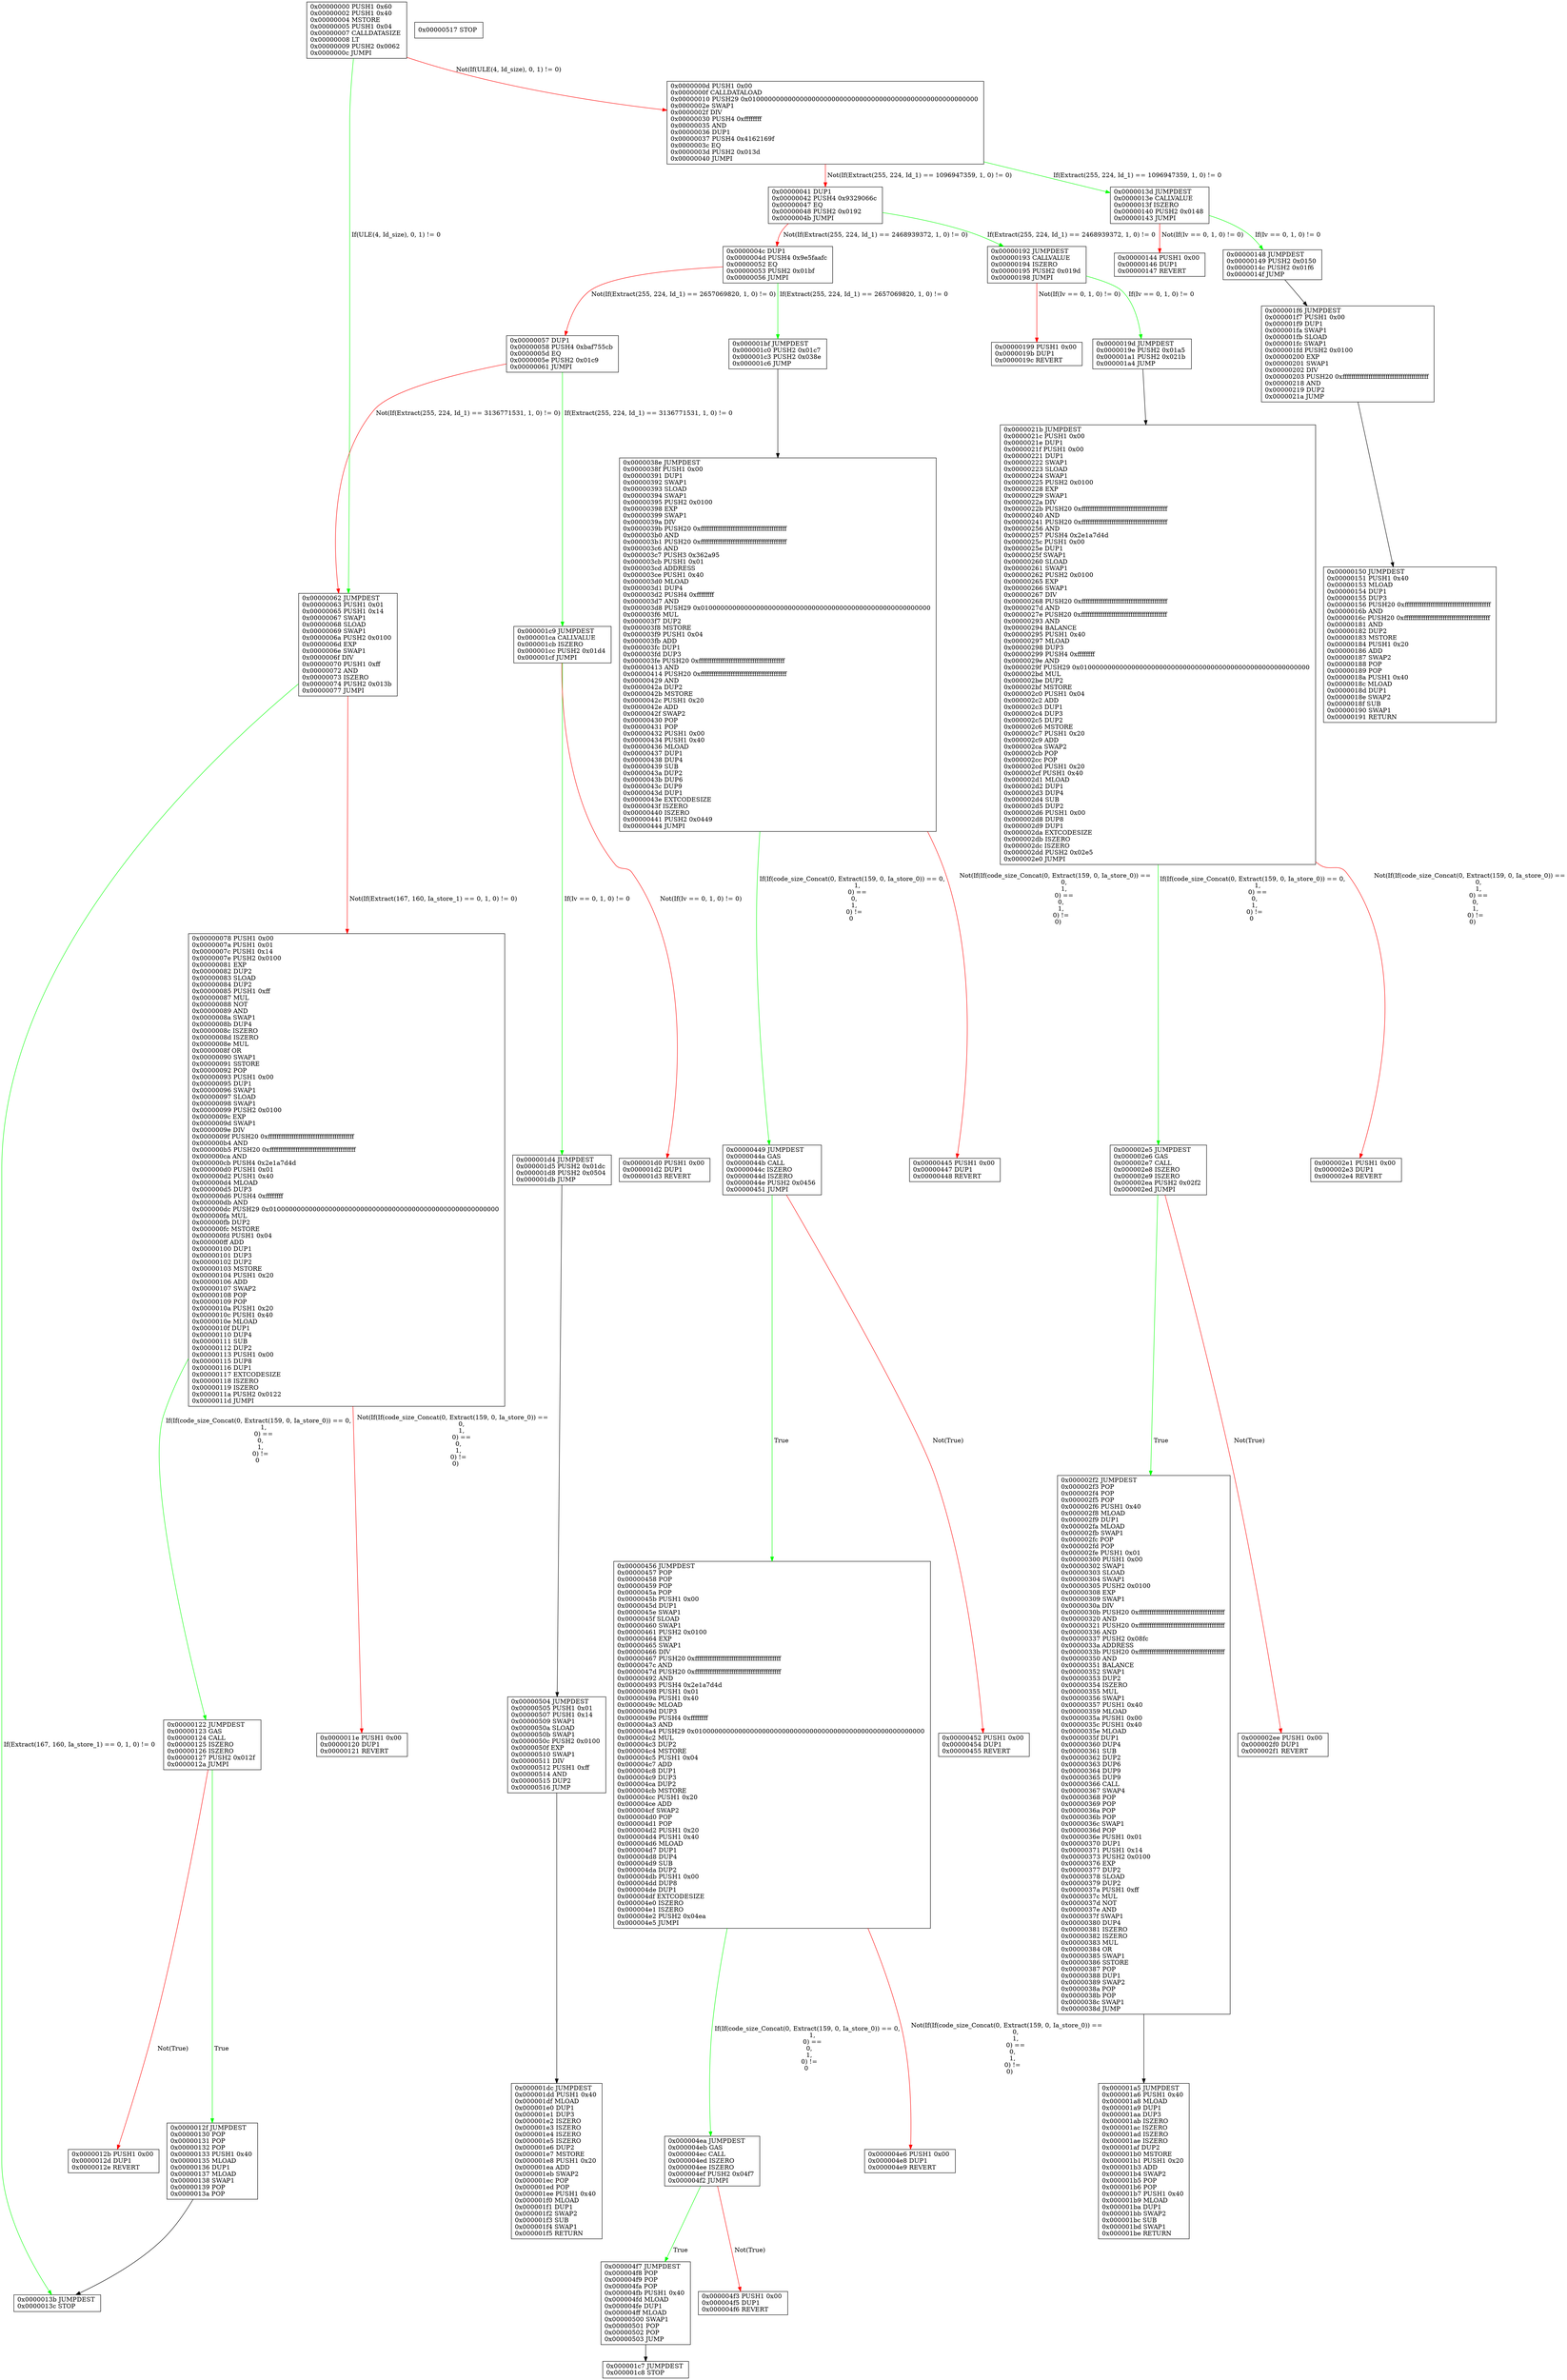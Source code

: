 digraph osiris_cfg {
rankdir = TB;
size = "240"
graph[fontname = Courier, fontsize = 14.0, labeljust = l, nojustify = true];node[shape = record];
"0x0"[label="0x00000000 PUSH1 0x60 \l0x00000002 PUSH1 0x40 \l0x00000004 MSTORE \l0x00000005 PUSH1 0x04 \l0x00000007 CALLDATASIZE \l0x00000008 LT \l0x00000009 PUSH2 0x0062 \l0x0000000c JUMPI \l"];
"0x0" -> "0x62" [color="green" label=" If(ULE(4, Id_size), 0, 1) != 0"];
"0x0" -> "0xd" [color="red" label=" Not(If(ULE(4, Id_size), 0, 1) != 0)"];
"0xd"[label="0x0000000d PUSH1 0x00 \l0x0000000f CALLDATALOAD \l0x00000010 PUSH29 0x0100000000000000000000000000000000000000000000000000000000 \l0x0000002e SWAP1 \l0x0000002f DIV \l0x00000030 PUSH4 0xffffffff \l0x00000035 AND \l0x00000036 DUP1 \l0x00000037 PUSH4 0x4162169f \l0x0000003c EQ \l0x0000003d PUSH2 0x013d \l0x00000040 JUMPI \l"];
"0xd" -> "0x13d" [color="green" label=" If(Extract(255, 224, Id_1) == 1096947359, 1, 0) != 0"];
"0xd" -> "0x41" [color="red" label=" Not(If(Extract(255, 224, Id_1) == 1096947359, 1, 0) != 0)"];
"0x41"[label="0x00000041 DUP1 \l0x00000042 PUSH4 0x9329066c \l0x00000047 EQ \l0x00000048 PUSH2 0x0192 \l0x0000004b JUMPI \l"];
"0x41" -> "0x192" [color="green" label=" If(Extract(255, 224, Id_1) == 2468939372, 1, 0) != 0"];
"0x41" -> "0x4c" [color="red" label=" Not(If(Extract(255, 224, Id_1) == 2468939372, 1, 0) != 0)"];
"0x4c"[label="0x0000004c DUP1 \l0x0000004d PUSH4 0x9e5faafc \l0x00000052 EQ \l0x00000053 PUSH2 0x01bf \l0x00000056 JUMPI \l"];
"0x4c" -> "0x1bf" [color="green" label=" If(Extract(255, 224, Id_1) == 2657069820, 1, 0) != 0"];
"0x4c" -> "0x57" [color="red" label=" Not(If(Extract(255, 224, Id_1) == 2657069820, 1, 0) != 0)"];
"0x57"[label="0x00000057 DUP1 \l0x00000058 PUSH4 0xbaf755cb \l0x0000005d EQ \l0x0000005e PUSH2 0x01c9 \l0x00000061 JUMPI \l"];
"0x57" -> "0x1c9" [color="green" label=" If(Extract(255, 224, Id_1) == 3136771531, 1, 0) != 0"];
"0x57" -> "0x62" [color="red" label=" Not(If(Extract(255, 224, Id_1) == 3136771531, 1, 0) != 0)"];
"0x62"[label="0x00000062 JUMPDEST \l0x00000063 PUSH1 0x01 \l0x00000065 PUSH1 0x14 \l0x00000067 SWAP1 \l0x00000068 SLOAD \l0x00000069 SWAP1 \l0x0000006a PUSH2 0x0100 \l0x0000006d EXP \l0x0000006e SWAP1 \l0x0000006f DIV \l0x00000070 PUSH1 0xff \l0x00000072 AND \l0x00000073 ISZERO \l0x00000074 PUSH2 0x013b \l0x00000077 JUMPI \l"];
"0x62" -> "0x13b" [color="green" label=" If(Extract(167, 160, Ia_store_1) == 0, 1, 0) != 0"];
"0x62" -> "0x78" [color="red" label=" Not(If(Extract(167, 160, Ia_store_1) == 0, 1, 0) != 0)"];
"0x78"[label="0x00000078 PUSH1 0x00 \l0x0000007a PUSH1 0x01 \l0x0000007c PUSH1 0x14 \l0x0000007e PUSH2 0x0100 \l0x00000081 EXP \l0x00000082 DUP2 \l0x00000083 SLOAD \l0x00000084 DUP2 \l0x00000085 PUSH1 0xff \l0x00000087 MUL \l0x00000088 NOT \l0x00000089 AND \l0x0000008a SWAP1 \l0x0000008b DUP4 \l0x0000008c ISZERO \l0x0000008d ISZERO \l0x0000008e MUL \l0x0000008f OR \l0x00000090 SWAP1 \l0x00000091 SSTORE \l0x00000092 POP \l0x00000093 PUSH1 0x00 \l0x00000095 DUP1 \l0x00000096 SWAP1 \l0x00000097 SLOAD \l0x00000098 SWAP1 \l0x00000099 PUSH2 0x0100 \l0x0000009c EXP \l0x0000009d SWAP1 \l0x0000009e DIV \l0x0000009f PUSH20 0xffffffffffffffffffffffffffffffffffffffff \l0x000000b4 AND \l0x000000b5 PUSH20 0xffffffffffffffffffffffffffffffffffffffff \l0x000000ca AND \l0x000000cb PUSH4 0x2e1a7d4d \l0x000000d0 PUSH1 0x01 \l0x000000d2 PUSH1 0x40 \l0x000000d4 MLOAD \l0x000000d5 DUP3 \l0x000000d6 PUSH4 0xffffffff \l0x000000db AND \l0x000000dc PUSH29 0x0100000000000000000000000000000000000000000000000000000000 \l0x000000fa MUL \l0x000000fb DUP2 \l0x000000fc MSTORE \l0x000000fd PUSH1 0x04 \l0x000000ff ADD \l0x00000100 DUP1 \l0x00000101 DUP3 \l0x00000102 DUP2 \l0x00000103 MSTORE \l0x00000104 PUSH1 0x20 \l0x00000106 ADD \l0x00000107 SWAP2 \l0x00000108 POP \l0x00000109 POP \l0x0000010a PUSH1 0x20 \l0x0000010c PUSH1 0x40 \l0x0000010e MLOAD \l0x0000010f DUP1 \l0x00000110 DUP4 \l0x00000111 SUB \l0x00000112 DUP2 \l0x00000113 PUSH1 0x00 \l0x00000115 DUP8 \l0x00000116 DUP1 \l0x00000117 EXTCODESIZE \l0x00000118 ISZERO \l0x00000119 ISZERO \l0x0000011a PUSH2 0x0122 \l0x0000011d JUMPI \l"];
"0x78" -> "0x122" [color="green" label=" If(If(code_size_Concat(0, Extract(159, 0, Ia_store_0)) == 0,
      1,
      0) ==
   0,
   1,
   0) !=
0"];
"0x78" -> "0x11e" [color="red" label=" Not(If(If(code_size_Concat(0, Extract(159, 0, Ia_store_0)) ==
          0,
          1,
          0) ==
       0,
       1,
       0) !=
    0)"];
"0x11e"[label="0x0000011e PUSH1 0x00 \l0x00000120 DUP1 \l0x00000121 REVERT \l"];
"0x122"[label="0x00000122 JUMPDEST \l0x00000123 GAS \l0x00000124 CALL \l0x00000125 ISZERO \l0x00000126 ISZERO \l0x00000127 PUSH2 0x012f \l0x0000012a JUMPI \l"];
"0x122" -> "0x12f" [color="green" label=" True"];
"0x122" -> "0x12b" [color="red" label=" Not(True)"];
"0x12b"[label="0x0000012b PUSH1 0x00 \l0x0000012d DUP1 \l0x0000012e REVERT \l"];
"0x12f"[label="0x0000012f JUMPDEST \l0x00000130 POP \l0x00000131 POP \l0x00000132 POP \l0x00000133 PUSH1 0x40 \l0x00000135 MLOAD \l0x00000136 DUP1 \l0x00000137 MLOAD \l0x00000138 SWAP1 \l0x00000139 POP \l0x0000013a POP \l"];
"0x12f" -> "0x13b" [color="black"];
"0x13b"[label="0x0000013b JUMPDEST \l0x0000013c STOP \l"];
"0x13d"[label="0x0000013d JUMPDEST \l0x0000013e CALLVALUE \l0x0000013f ISZERO \l0x00000140 PUSH2 0x0148 \l0x00000143 JUMPI \l"];
"0x13d" -> "0x148" [color="green" label=" If(Iv == 0, 1, 0) != 0"];
"0x13d" -> "0x144" [color="red" label=" Not(If(Iv == 0, 1, 0) != 0)"];
"0x144"[label="0x00000144 PUSH1 0x00 \l0x00000146 DUP1 \l0x00000147 REVERT \l"];
"0x148"[label="0x00000148 JUMPDEST \l0x00000149 PUSH2 0x0150 \l0x0000014c PUSH2 0x01f6 \l0x0000014f JUMP \l"];
"0x148" -> "0x1f6" [color="black"];
"0x150"[label="0x00000150 JUMPDEST \l0x00000151 PUSH1 0x40 \l0x00000153 MLOAD \l0x00000154 DUP1 \l0x00000155 DUP3 \l0x00000156 PUSH20 0xffffffffffffffffffffffffffffffffffffffff \l0x0000016b AND \l0x0000016c PUSH20 0xffffffffffffffffffffffffffffffffffffffff \l0x00000181 AND \l0x00000182 DUP2 \l0x00000183 MSTORE \l0x00000184 PUSH1 0x20 \l0x00000186 ADD \l0x00000187 SWAP2 \l0x00000188 POP \l0x00000189 POP \l0x0000018a PUSH1 0x40 \l0x0000018c MLOAD \l0x0000018d DUP1 \l0x0000018e SWAP2 \l0x0000018f SUB \l0x00000190 SWAP1 \l0x00000191 RETURN \l"];
"0x192"[label="0x00000192 JUMPDEST \l0x00000193 CALLVALUE \l0x00000194 ISZERO \l0x00000195 PUSH2 0x019d \l0x00000198 JUMPI \l"];
"0x192" -> "0x19d" [color="green" label=" If(Iv == 0, 1, 0) != 0"];
"0x192" -> "0x199" [color="red" label=" Not(If(Iv == 0, 1, 0) != 0)"];
"0x199"[label="0x00000199 PUSH1 0x00 \l0x0000019b DUP1 \l0x0000019c REVERT \l"];
"0x19d"[label="0x0000019d JUMPDEST \l0x0000019e PUSH2 0x01a5 \l0x000001a1 PUSH2 0x021b \l0x000001a4 JUMP \l"];
"0x19d" -> "0x21b" [color="black"];
"0x1a5"[label="0x000001a5 JUMPDEST \l0x000001a6 PUSH1 0x40 \l0x000001a8 MLOAD \l0x000001a9 DUP1 \l0x000001aa DUP3 \l0x000001ab ISZERO \l0x000001ac ISZERO \l0x000001ad ISZERO \l0x000001ae ISZERO \l0x000001af DUP2 \l0x000001b0 MSTORE \l0x000001b1 PUSH1 0x20 \l0x000001b3 ADD \l0x000001b4 SWAP2 \l0x000001b5 POP \l0x000001b6 POP \l0x000001b7 PUSH1 0x40 \l0x000001b9 MLOAD \l0x000001ba DUP1 \l0x000001bb SWAP2 \l0x000001bc SUB \l0x000001bd SWAP1 \l0x000001be RETURN \l"];
"0x1bf"[label="0x000001bf JUMPDEST \l0x000001c0 PUSH2 0x01c7 \l0x000001c3 PUSH2 0x038e \l0x000001c6 JUMP \l"];
"0x1bf" -> "0x38e" [color="black"];
"0x1c7"[label="0x000001c7 JUMPDEST \l0x000001c8 STOP \l"];
"0x1c9"[label="0x000001c9 JUMPDEST \l0x000001ca CALLVALUE \l0x000001cb ISZERO \l0x000001cc PUSH2 0x01d4 \l0x000001cf JUMPI \l"];
"0x1c9" -> "0x1d4" [color="green" label=" If(Iv == 0, 1, 0) != 0"];
"0x1c9" -> "0x1d0" [color="red" label=" Not(If(Iv == 0, 1, 0) != 0)"];
"0x1d0"[label="0x000001d0 PUSH1 0x00 \l0x000001d2 DUP1 \l0x000001d3 REVERT \l"];
"0x1d4"[label="0x000001d4 JUMPDEST \l0x000001d5 PUSH2 0x01dc \l0x000001d8 PUSH2 0x0504 \l0x000001db JUMP \l"];
"0x1d4" -> "0x504" [color="black"];
"0x1dc"[label="0x000001dc JUMPDEST \l0x000001dd PUSH1 0x40 \l0x000001df MLOAD \l0x000001e0 DUP1 \l0x000001e1 DUP3 \l0x000001e2 ISZERO \l0x000001e3 ISZERO \l0x000001e4 ISZERO \l0x000001e5 ISZERO \l0x000001e6 DUP2 \l0x000001e7 MSTORE \l0x000001e8 PUSH1 0x20 \l0x000001ea ADD \l0x000001eb SWAP2 \l0x000001ec POP \l0x000001ed POP \l0x000001ee PUSH1 0x40 \l0x000001f0 MLOAD \l0x000001f1 DUP1 \l0x000001f2 SWAP2 \l0x000001f3 SUB \l0x000001f4 SWAP1 \l0x000001f5 RETURN \l"];
"0x1f6"[label="0x000001f6 JUMPDEST \l0x000001f7 PUSH1 0x00 \l0x000001f9 DUP1 \l0x000001fa SWAP1 \l0x000001fb SLOAD \l0x000001fc SWAP1 \l0x000001fd PUSH2 0x0100 \l0x00000200 EXP \l0x00000201 SWAP1 \l0x00000202 DIV \l0x00000203 PUSH20 0xffffffffffffffffffffffffffffffffffffffff \l0x00000218 AND \l0x00000219 DUP2 \l0x0000021a JUMP \l"];
"0x1f6" -> "0x150" [color="black"];
"0x21b"[label="0x0000021b JUMPDEST \l0x0000021c PUSH1 0x00 \l0x0000021e DUP1 \l0x0000021f PUSH1 0x00 \l0x00000221 DUP1 \l0x00000222 SWAP1 \l0x00000223 SLOAD \l0x00000224 SWAP1 \l0x00000225 PUSH2 0x0100 \l0x00000228 EXP \l0x00000229 SWAP1 \l0x0000022a DIV \l0x0000022b PUSH20 0xffffffffffffffffffffffffffffffffffffffff \l0x00000240 AND \l0x00000241 PUSH20 0xffffffffffffffffffffffffffffffffffffffff \l0x00000256 AND \l0x00000257 PUSH4 0x2e1a7d4d \l0x0000025c PUSH1 0x00 \l0x0000025e DUP1 \l0x0000025f SWAP1 \l0x00000260 SLOAD \l0x00000261 SWAP1 \l0x00000262 PUSH2 0x0100 \l0x00000265 EXP \l0x00000266 SWAP1 \l0x00000267 DIV \l0x00000268 PUSH20 0xffffffffffffffffffffffffffffffffffffffff \l0x0000027d AND \l0x0000027e PUSH20 0xffffffffffffffffffffffffffffffffffffffff \l0x00000293 AND \l0x00000294 BALANCE \l0x00000295 PUSH1 0x40 \l0x00000297 MLOAD \l0x00000298 DUP3 \l0x00000299 PUSH4 0xffffffff \l0x0000029e AND \l0x0000029f PUSH29 0x0100000000000000000000000000000000000000000000000000000000 \l0x000002bd MUL \l0x000002be DUP2 \l0x000002bf MSTORE \l0x000002c0 PUSH1 0x04 \l0x000002c2 ADD \l0x000002c3 DUP1 \l0x000002c4 DUP3 \l0x000002c5 DUP2 \l0x000002c6 MSTORE \l0x000002c7 PUSH1 0x20 \l0x000002c9 ADD \l0x000002ca SWAP2 \l0x000002cb POP \l0x000002cc POP \l0x000002cd PUSH1 0x20 \l0x000002cf PUSH1 0x40 \l0x000002d1 MLOAD \l0x000002d2 DUP1 \l0x000002d3 DUP4 \l0x000002d4 SUB \l0x000002d5 DUP2 \l0x000002d6 PUSH1 0x00 \l0x000002d8 DUP8 \l0x000002d9 DUP1 \l0x000002da EXTCODESIZE \l0x000002db ISZERO \l0x000002dc ISZERO \l0x000002dd PUSH2 0x02e5 \l0x000002e0 JUMPI \l"];
"0x21b" -> "0x2e5" [color="green" label=" If(If(code_size_Concat(0, Extract(159, 0, Ia_store_0)) == 0,
      1,
      0) ==
   0,
   1,
   0) !=
0"];
"0x21b" -> "0x2e1" [color="red" label=" Not(If(If(code_size_Concat(0, Extract(159, 0, Ia_store_0)) ==
          0,
          1,
          0) ==
       0,
       1,
       0) !=
    0)"];
"0x2e1"[label="0x000002e1 PUSH1 0x00 \l0x000002e3 DUP1 \l0x000002e4 REVERT \l"];
"0x2e5"[label="0x000002e5 JUMPDEST \l0x000002e6 GAS \l0x000002e7 CALL \l0x000002e8 ISZERO \l0x000002e9 ISZERO \l0x000002ea PUSH2 0x02f2 \l0x000002ed JUMPI \l"];
"0x2e5" -> "0x2f2" [color="green" label=" True"];
"0x2e5" -> "0x2ee" [color="red" label=" Not(True)"];
"0x2ee"[label="0x000002ee PUSH1 0x00 \l0x000002f0 DUP1 \l0x000002f1 REVERT \l"];
"0x2f2"[label="0x000002f2 JUMPDEST \l0x000002f3 POP \l0x000002f4 POP \l0x000002f5 POP \l0x000002f6 PUSH1 0x40 \l0x000002f8 MLOAD \l0x000002f9 DUP1 \l0x000002fa MLOAD \l0x000002fb SWAP1 \l0x000002fc POP \l0x000002fd POP \l0x000002fe PUSH1 0x01 \l0x00000300 PUSH1 0x00 \l0x00000302 SWAP1 \l0x00000303 SLOAD \l0x00000304 SWAP1 \l0x00000305 PUSH2 0x0100 \l0x00000308 EXP \l0x00000309 SWAP1 \l0x0000030a DIV \l0x0000030b PUSH20 0xffffffffffffffffffffffffffffffffffffffff \l0x00000320 AND \l0x00000321 PUSH20 0xffffffffffffffffffffffffffffffffffffffff \l0x00000336 AND \l0x00000337 PUSH2 0x08fc \l0x0000033a ADDRESS \l0x0000033b PUSH20 0xffffffffffffffffffffffffffffffffffffffff \l0x00000350 AND \l0x00000351 BALANCE \l0x00000352 SWAP1 \l0x00000353 DUP2 \l0x00000354 ISZERO \l0x00000355 MUL \l0x00000356 SWAP1 \l0x00000357 PUSH1 0x40 \l0x00000359 MLOAD \l0x0000035a PUSH1 0x00 \l0x0000035c PUSH1 0x40 \l0x0000035e MLOAD \l0x0000035f DUP1 \l0x00000360 DUP4 \l0x00000361 SUB \l0x00000362 DUP2 \l0x00000363 DUP6 \l0x00000364 DUP9 \l0x00000365 DUP9 \l0x00000366 CALL \l0x00000367 SWAP4 \l0x00000368 POP \l0x00000369 POP \l0x0000036a POP \l0x0000036b POP \l0x0000036c SWAP1 \l0x0000036d POP \l0x0000036e PUSH1 0x01 \l0x00000370 DUP1 \l0x00000371 PUSH1 0x14 \l0x00000373 PUSH2 0x0100 \l0x00000376 EXP \l0x00000377 DUP2 \l0x00000378 SLOAD \l0x00000379 DUP2 \l0x0000037a PUSH1 0xff \l0x0000037c MUL \l0x0000037d NOT \l0x0000037e AND \l0x0000037f SWAP1 \l0x00000380 DUP4 \l0x00000381 ISZERO \l0x00000382 ISZERO \l0x00000383 MUL \l0x00000384 OR \l0x00000385 SWAP1 \l0x00000386 SSTORE \l0x00000387 POP \l0x00000388 DUP1 \l0x00000389 SWAP2 \l0x0000038a POP \l0x0000038b POP \l0x0000038c SWAP1 \l0x0000038d JUMP \l"];
"0x2f2" -> "0x1a5" [color="black"];
"0x38e"[label="0x0000038e JUMPDEST \l0x0000038f PUSH1 0x00 \l0x00000391 DUP1 \l0x00000392 SWAP1 \l0x00000393 SLOAD \l0x00000394 SWAP1 \l0x00000395 PUSH2 0x0100 \l0x00000398 EXP \l0x00000399 SWAP1 \l0x0000039a DIV \l0x0000039b PUSH20 0xffffffffffffffffffffffffffffffffffffffff \l0x000003b0 AND \l0x000003b1 PUSH20 0xffffffffffffffffffffffffffffffffffffffff \l0x000003c6 AND \l0x000003c7 PUSH3 0x362a95 \l0x000003cb PUSH1 0x01 \l0x000003cd ADDRESS \l0x000003ce PUSH1 0x40 \l0x000003d0 MLOAD \l0x000003d1 DUP4 \l0x000003d2 PUSH4 0xffffffff \l0x000003d7 AND \l0x000003d8 PUSH29 0x0100000000000000000000000000000000000000000000000000000000 \l0x000003f6 MUL \l0x000003f7 DUP2 \l0x000003f8 MSTORE \l0x000003f9 PUSH1 0x04 \l0x000003fb ADD \l0x000003fc DUP1 \l0x000003fd DUP3 \l0x000003fe PUSH20 0xffffffffffffffffffffffffffffffffffffffff \l0x00000413 AND \l0x00000414 PUSH20 0xffffffffffffffffffffffffffffffffffffffff \l0x00000429 AND \l0x0000042a DUP2 \l0x0000042b MSTORE \l0x0000042c PUSH1 0x20 \l0x0000042e ADD \l0x0000042f SWAP2 \l0x00000430 POP \l0x00000431 POP \l0x00000432 PUSH1 0x00 \l0x00000434 PUSH1 0x40 \l0x00000436 MLOAD \l0x00000437 DUP1 \l0x00000438 DUP4 \l0x00000439 SUB \l0x0000043a DUP2 \l0x0000043b DUP6 \l0x0000043c DUP9 \l0x0000043d DUP1 \l0x0000043e EXTCODESIZE \l0x0000043f ISZERO \l0x00000440 ISZERO \l0x00000441 PUSH2 0x0449 \l0x00000444 JUMPI \l"];
"0x38e" -> "0x449" [color="green" label=" If(If(code_size_Concat(0, Extract(159, 0, Ia_store_0)) == 0,
      1,
      0) ==
   0,
   1,
   0) !=
0"];
"0x38e" -> "0x445" [color="red" label=" Not(If(If(code_size_Concat(0, Extract(159, 0, Ia_store_0)) ==
          0,
          1,
          0) ==
       0,
       1,
       0) !=
    0)"];
"0x445"[label="0x00000445 PUSH1 0x00 \l0x00000447 DUP1 \l0x00000448 REVERT \l"];
"0x449"[label="0x00000449 JUMPDEST \l0x0000044a GAS \l0x0000044b CALL \l0x0000044c ISZERO \l0x0000044d ISZERO \l0x0000044e PUSH2 0x0456 \l0x00000451 JUMPI \l"];
"0x449" -> "0x456" [color="green" label=" True"];
"0x449" -> "0x452" [color="red" label=" Not(True)"];
"0x452"[label="0x00000452 PUSH1 0x00 \l0x00000454 DUP1 \l0x00000455 REVERT \l"];
"0x456"[label="0x00000456 JUMPDEST \l0x00000457 POP \l0x00000458 POP \l0x00000459 POP \l0x0000045a POP \l0x0000045b PUSH1 0x00 \l0x0000045d DUP1 \l0x0000045e SWAP1 \l0x0000045f SLOAD \l0x00000460 SWAP1 \l0x00000461 PUSH2 0x0100 \l0x00000464 EXP \l0x00000465 SWAP1 \l0x00000466 DIV \l0x00000467 PUSH20 0xffffffffffffffffffffffffffffffffffffffff \l0x0000047c AND \l0x0000047d PUSH20 0xffffffffffffffffffffffffffffffffffffffff \l0x00000492 AND \l0x00000493 PUSH4 0x2e1a7d4d \l0x00000498 PUSH1 0x01 \l0x0000049a PUSH1 0x40 \l0x0000049c MLOAD \l0x0000049d DUP3 \l0x0000049e PUSH4 0xffffffff \l0x000004a3 AND \l0x000004a4 PUSH29 0x0100000000000000000000000000000000000000000000000000000000 \l0x000004c2 MUL \l0x000004c3 DUP2 \l0x000004c4 MSTORE \l0x000004c5 PUSH1 0x04 \l0x000004c7 ADD \l0x000004c8 DUP1 \l0x000004c9 DUP3 \l0x000004ca DUP2 \l0x000004cb MSTORE \l0x000004cc PUSH1 0x20 \l0x000004ce ADD \l0x000004cf SWAP2 \l0x000004d0 POP \l0x000004d1 POP \l0x000004d2 PUSH1 0x20 \l0x000004d4 PUSH1 0x40 \l0x000004d6 MLOAD \l0x000004d7 DUP1 \l0x000004d8 DUP4 \l0x000004d9 SUB \l0x000004da DUP2 \l0x000004db PUSH1 0x00 \l0x000004dd DUP8 \l0x000004de DUP1 \l0x000004df EXTCODESIZE \l0x000004e0 ISZERO \l0x000004e1 ISZERO \l0x000004e2 PUSH2 0x04ea \l0x000004e5 JUMPI \l"];
"0x456" -> "0x4ea" [color="green" label=" If(If(code_size_Concat(0, Extract(159, 0, Ia_store_0)) == 0,
      1,
      0) ==
   0,
   1,
   0) !=
0"];
"0x456" -> "0x4e6" [color="red" label=" Not(If(If(code_size_Concat(0, Extract(159, 0, Ia_store_0)) ==
          0,
          1,
          0) ==
       0,
       1,
       0) !=
    0)"];
"0x4e6"[label="0x000004e6 PUSH1 0x00 \l0x000004e8 DUP1 \l0x000004e9 REVERT \l"];
"0x4ea"[label="0x000004ea JUMPDEST \l0x000004eb GAS \l0x000004ec CALL \l0x000004ed ISZERO \l0x000004ee ISZERO \l0x000004ef PUSH2 0x04f7 \l0x000004f2 JUMPI \l"];
"0x4ea" -> "0x4f7" [color="green" label=" True"];
"0x4ea" -> "0x4f3" [color="red" label=" Not(True)"];
"0x4f3"[label="0x000004f3 PUSH1 0x00 \l0x000004f5 DUP1 \l0x000004f6 REVERT \l"];
"0x4f7"[label="0x000004f7 JUMPDEST \l0x000004f8 POP \l0x000004f9 POP \l0x000004fa POP \l0x000004fb PUSH1 0x40 \l0x000004fd MLOAD \l0x000004fe DUP1 \l0x000004ff MLOAD \l0x00000500 SWAP1 \l0x00000501 POP \l0x00000502 POP \l0x00000503 JUMP \l"];
"0x4f7" -> "0x1c7" [color="black"];
"0x504"[label="0x00000504 JUMPDEST \l0x00000505 PUSH1 0x01 \l0x00000507 PUSH1 0x14 \l0x00000509 SWAP1 \l0x0000050a SLOAD \l0x0000050b SWAP1 \l0x0000050c PUSH2 0x0100 \l0x0000050f EXP \l0x00000510 SWAP1 \l0x00000511 DIV \l0x00000512 PUSH1 0xff \l0x00000514 AND \l0x00000515 DUP2 \l0x00000516 JUMP \l"];
"0x504" -> "0x1dc" [color="black"];
"0x517"[label="0x00000517 STOP \l"];
}
